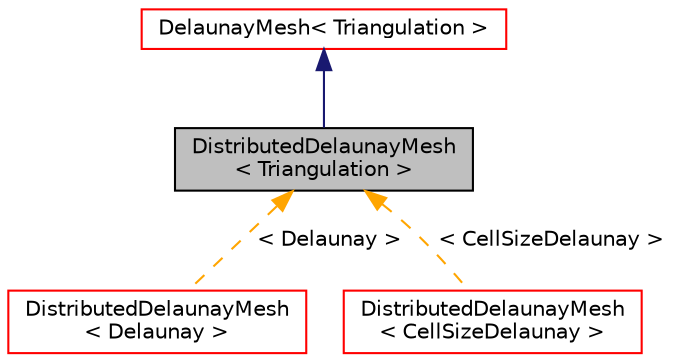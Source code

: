 digraph "DistributedDelaunayMesh&lt; Triangulation &gt;"
{
  bgcolor="transparent";
  edge [fontname="Helvetica",fontsize="10",labelfontname="Helvetica",labelfontsize="10"];
  node [fontname="Helvetica",fontsize="10",shape=record];
  Node1 [label="DistributedDelaunayMesh\l\< Triangulation \>",height=0.2,width=0.4,color="black", fillcolor="grey75", style="filled", fontcolor="black"];
  Node2 -> Node1 [dir="back",color="midnightblue",fontsize="10",style="solid",fontname="Helvetica"];
  Node2 [label="DelaunayMesh\< Triangulation \>",height=0.2,width=0.4,color="red",URL="$a00516.html",tooltip="The vertex and cell classes must have an index defined. "];
  Node1 -> Node3 [dir="back",color="orange",fontsize="10",style="dashed",label=" \< Delaunay \>" ,fontname="Helvetica"];
  Node3 [label="DistributedDelaunayMesh\l\< Delaunay \>",height=0.2,width=0.4,color="red",URL="$a00565.html"];
  Node1 -> Node4 [dir="back",color="orange",fontsize="10",style="dashed",label=" \< CellSizeDelaunay \>" ,fontname="Helvetica"];
  Node4 [label="DistributedDelaunayMesh\l\< CellSizeDelaunay \>",height=0.2,width=0.4,color="red",URL="$a00565.html"];
}
